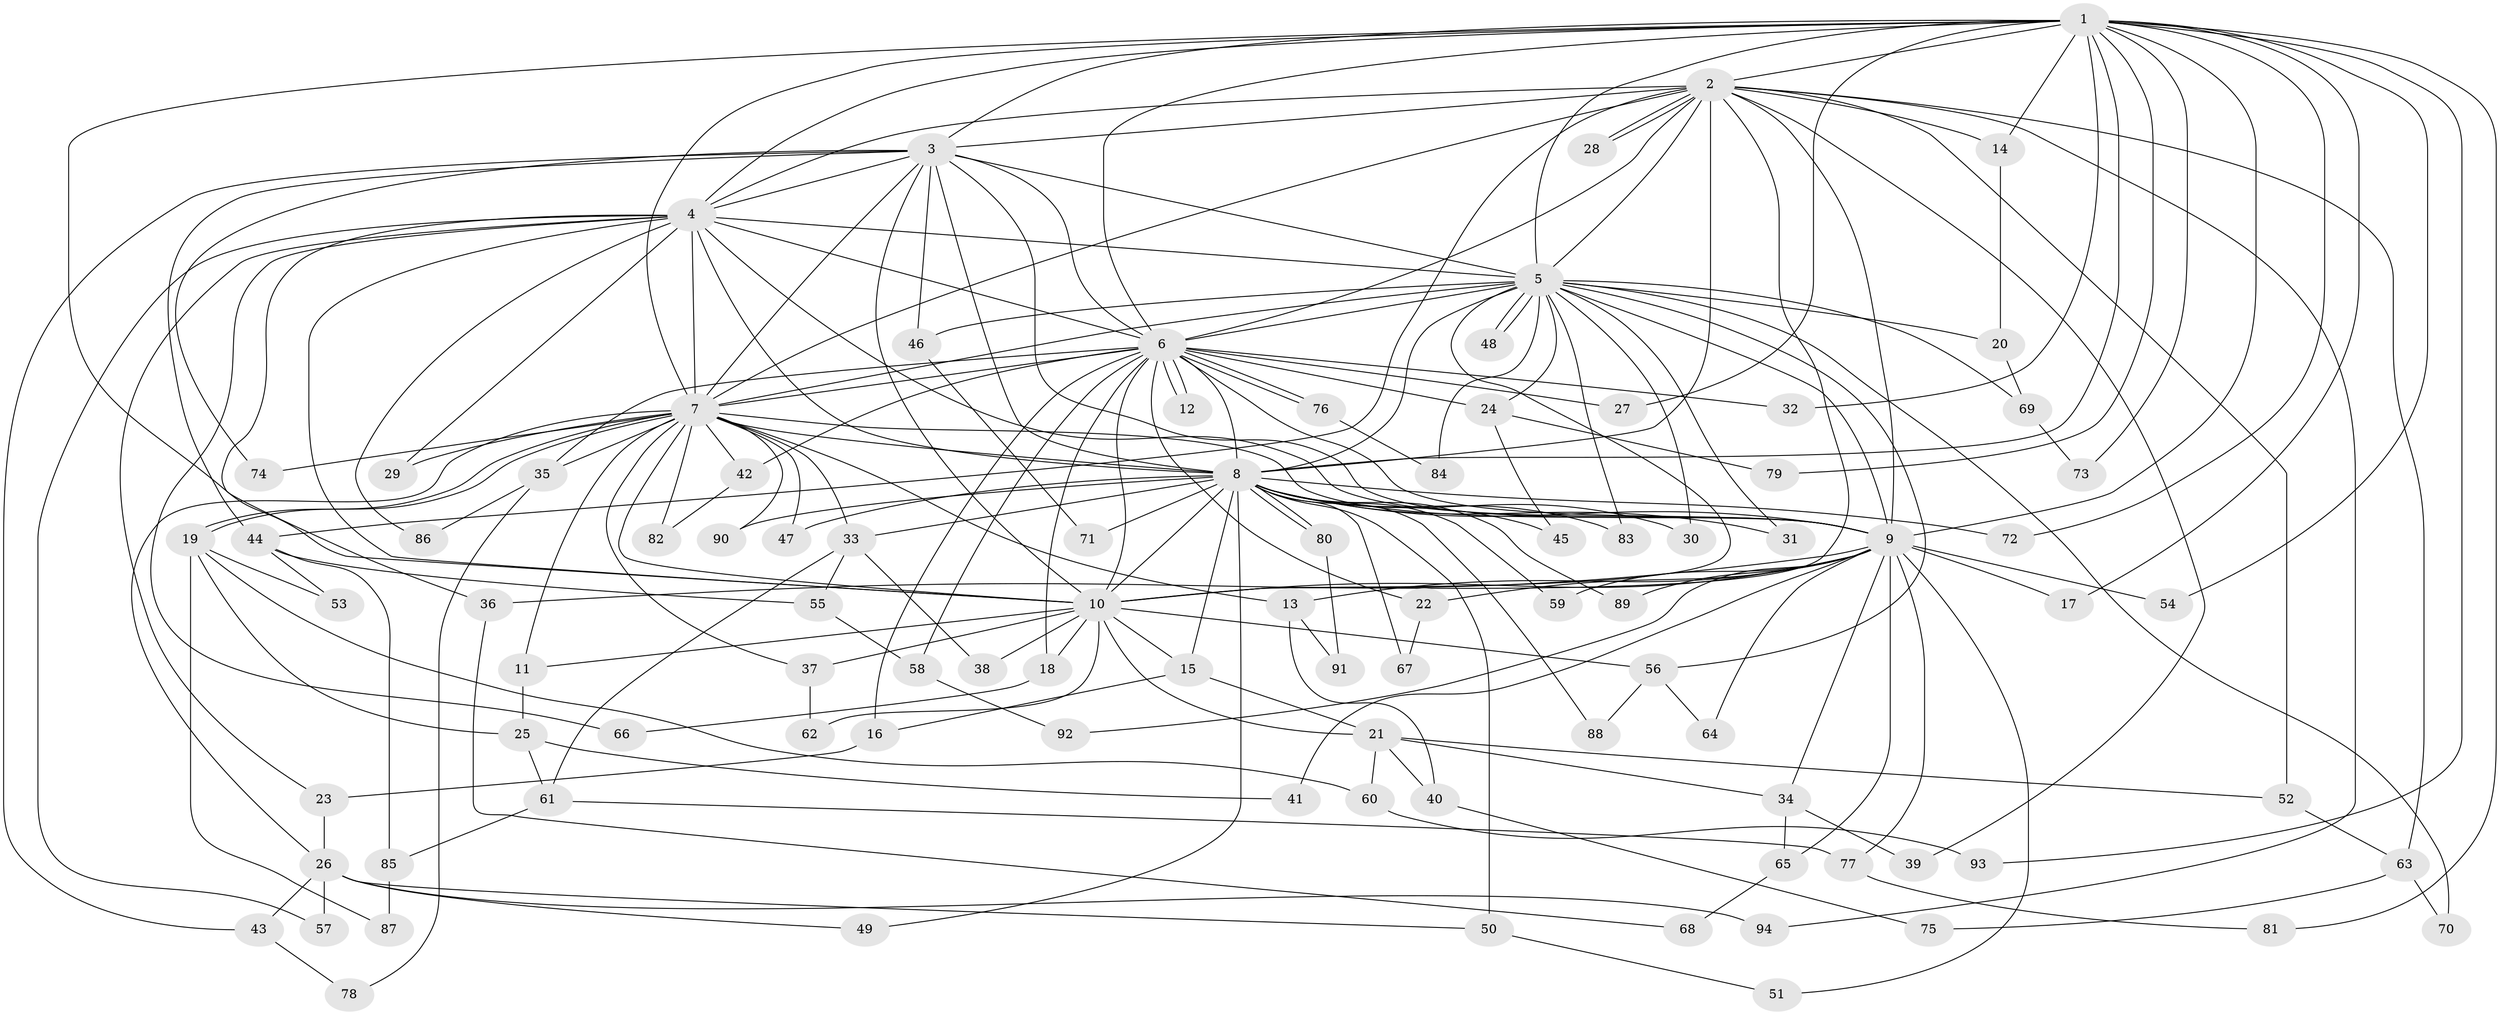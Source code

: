 // coarse degree distribution, {16: 0.03508771929824561, 3: 0.24561403508771928, 4: 0.14035087719298245, 19: 0.03508771929824561, 1: 0.05263157894736842, 14: 0.017543859649122806, 2: 0.2807017543859649, 5: 0.03508771929824561, 20: 0.017543859649122806, 6: 0.05263157894736842, 7: 0.017543859649122806, 17: 0.03508771929824561, 12: 0.017543859649122806, 22: 0.017543859649122806}
// Generated by graph-tools (version 1.1) at 2025/36/03/04/25 23:36:26]
// undirected, 94 vertices, 213 edges
graph export_dot {
  node [color=gray90,style=filled];
  1;
  2;
  3;
  4;
  5;
  6;
  7;
  8;
  9;
  10;
  11;
  12;
  13;
  14;
  15;
  16;
  17;
  18;
  19;
  20;
  21;
  22;
  23;
  24;
  25;
  26;
  27;
  28;
  29;
  30;
  31;
  32;
  33;
  34;
  35;
  36;
  37;
  38;
  39;
  40;
  41;
  42;
  43;
  44;
  45;
  46;
  47;
  48;
  49;
  50;
  51;
  52;
  53;
  54;
  55;
  56;
  57;
  58;
  59;
  60;
  61;
  62;
  63;
  64;
  65;
  66;
  67;
  68;
  69;
  70;
  71;
  72;
  73;
  74;
  75;
  76;
  77;
  78;
  79;
  80;
  81;
  82;
  83;
  84;
  85;
  86;
  87;
  88;
  89;
  90;
  91;
  92;
  93;
  94;
  1 -- 2;
  1 -- 3;
  1 -- 4;
  1 -- 5;
  1 -- 6;
  1 -- 7;
  1 -- 8;
  1 -- 9;
  1 -- 10;
  1 -- 14;
  1 -- 17;
  1 -- 27;
  1 -- 32;
  1 -- 54;
  1 -- 72;
  1 -- 73;
  1 -- 79;
  1 -- 81;
  1 -- 93;
  2 -- 3;
  2 -- 4;
  2 -- 5;
  2 -- 6;
  2 -- 7;
  2 -- 8;
  2 -- 9;
  2 -- 10;
  2 -- 14;
  2 -- 28;
  2 -- 28;
  2 -- 39;
  2 -- 44;
  2 -- 52;
  2 -- 63;
  2 -- 94;
  3 -- 4;
  3 -- 5;
  3 -- 6;
  3 -- 7;
  3 -- 8;
  3 -- 9;
  3 -- 10;
  3 -- 43;
  3 -- 44;
  3 -- 46;
  3 -- 74;
  4 -- 5;
  4 -- 6;
  4 -- 7;
  4 -- 8;
  4 -- 9;
  4 -- 10;
  4 -- 23;
  4 -- 29;
  4 -- 36;
  4 -- 57;
  4 -- 66;
  4 -- 86;
  5 -- 6;
  5 -- 7;
  5 -- 8;
  5 -- 9;
  5 -- 10;
  5 -- 20;
  5 -- 24;
  5 -- 30;
  5 -- 31;
  5 -- 46;
  5 -- 48;
  5 -- 48;
  5 -- 56;
  5 -- 69;
  5 -- 70;
  5 -- 83;
  5 -- 84;
  6 -- 7;
  6 -- 8;
  6 -- 9;
  6 -- 10;
  6 -- 12;
  6 -- 12;
  6 -- 16;
  6 -- 18;
  6 -- 22;
  6 -- 24;
  6 -- 27;
  6 -- 32;
  6 -- 35;
  6 -- 42;
  6 -- 58;
  6 -- 76;
  6 -- 76;
  7 -- 8;
  7 -- 9;
  7 -- 10;
  7 -- 11;
  7 -- 13;
  7 -- 19;
  7 -- 19;
  7 -- 26;
  7 -- 29;
  7 -- 33;
  7 -- 35;
  7 -- 37;
  7 -- 42;
  7 -- 47;
  7 -- 74;
  7 -- 82;
  7 -- 90;
  8 -- 9;
  8 -- 10;
  8 -- 15;
  8 -- 30;
  8 -- 31;
  8 -- 33;
  8 -- 45;
  8 -- 47;
  8 -- 49;
  8 -- 50;
  8 -- 59;
  8 -- 67;
  8 -- 71;
  8 -- 72;
  8 -- 80;
  8 -- 80;
  8 -- 83;
  8 -- 88;
  8 -- 89;
  8 -- 90;
  9 -- 10;
  9 -- 13;
  9 -- 17;
  9 -- 22;
  9 -- 34;
  9 -- 36;
  9 -- 41;
  9 -- 51;
  9 -- 54;
  9 -- 59;
  9 -- 64;
  9 -- 65;
  9 -- 77;
  9 -- 89;
  9 -- 92;
  10 -- 11;
  10 -- 15;
  10 -- 18;
  10 -- 21;
  10 -- 37;
  10 -- 38;
  10 -- 56;
  10 -- 62;
  11 -- 25;
  13 -- 40;
  13 -- 91;
  14 -- 20;
  15 -- 16;
  15 -- 21;
  16 -- 23;
  18 -- 66;
  19 -- 25;
  19 -- 53;
  19 -- 60;
  19 -- 87;
  20 -- 69;
  21 -- 34;
  21 -- 40;
  21 -- 52;
  21 -- 60;
  22 -- 67;
  23 -- 26;
  24 -- 45;
  24 -- 79;
  25 -- 41;
  25 -- 61;
  26 -- 43;
  26 -- 49;
  26 -- 50;
  26 -- 57;
  26 -- 94;
  33 -- 38;
  33 -- 55;
  33 -- 61;
  34 -- 39;
  34 -- 65;
  35 -- 78;
  35 -- 86;
  36 -- 68;
  37 -- 62;
  40 -- 75;
  42 -- 82;
  43 -- 78;
  44 -- 53;
  44 -- 55;
  44 -- 85;
  46 -- 71;
  50 -- 51;
  52 -- 63;
  55 -- 58;
  56 -- 64;
  56 -- 88;
  58 -- 92;
  60 -- 93;
  61 -- 77;
  61 -- 85;
  63 -- 70;
  63 -- 75;
  65 -- 68;
  69 -- 73;
  76 -- 84;
  77 -- 81;
  80 -- 91;
  85 -- 87;
}
